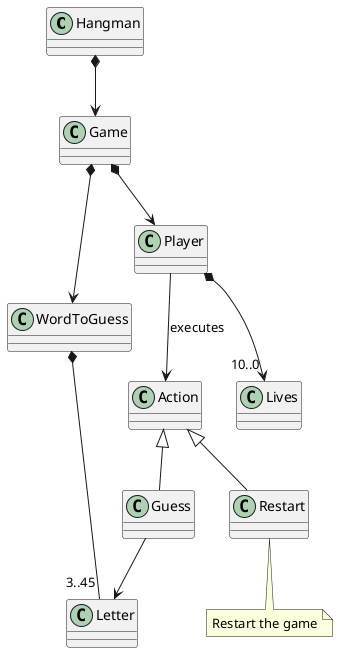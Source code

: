 @startuml

class Hangman
class Game
class WordToGuess
class Letter
class Lives
class Player

class Guess
class Restart
note bottom of Restart
    Restart the game
end note

Hangman *--> Game
Game *--> WordToGuess
Game *--> Player

WordToGuess *-- "3..45" Letter
Player --> Action : executes
Player *--> "10..0" Lives
Guess -up-|> Action
Restart -up-|> Action
Guess --> Letter


@enduml